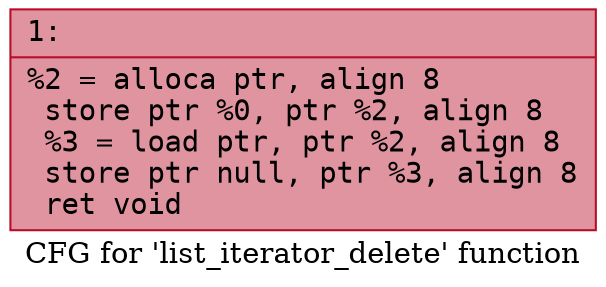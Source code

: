 digraph "CFG for 'list_iterator_delete' function" {
	label="CFG for 'list_iterator_delete' function";

	Node0x60000202c550 [shape=record,color="#b70d28ff", style=filled, fillcolor="#b70d2870" fontname="Courier",label="{1:\l|  %2 = alloca ptr, align 8\l  store ptr %0, ptr %2, align 8\l  %3 = load ptr, ptr %2, align 8\l  store ptr null, ptr %3, align 8\l  ret void\l}"];
}
